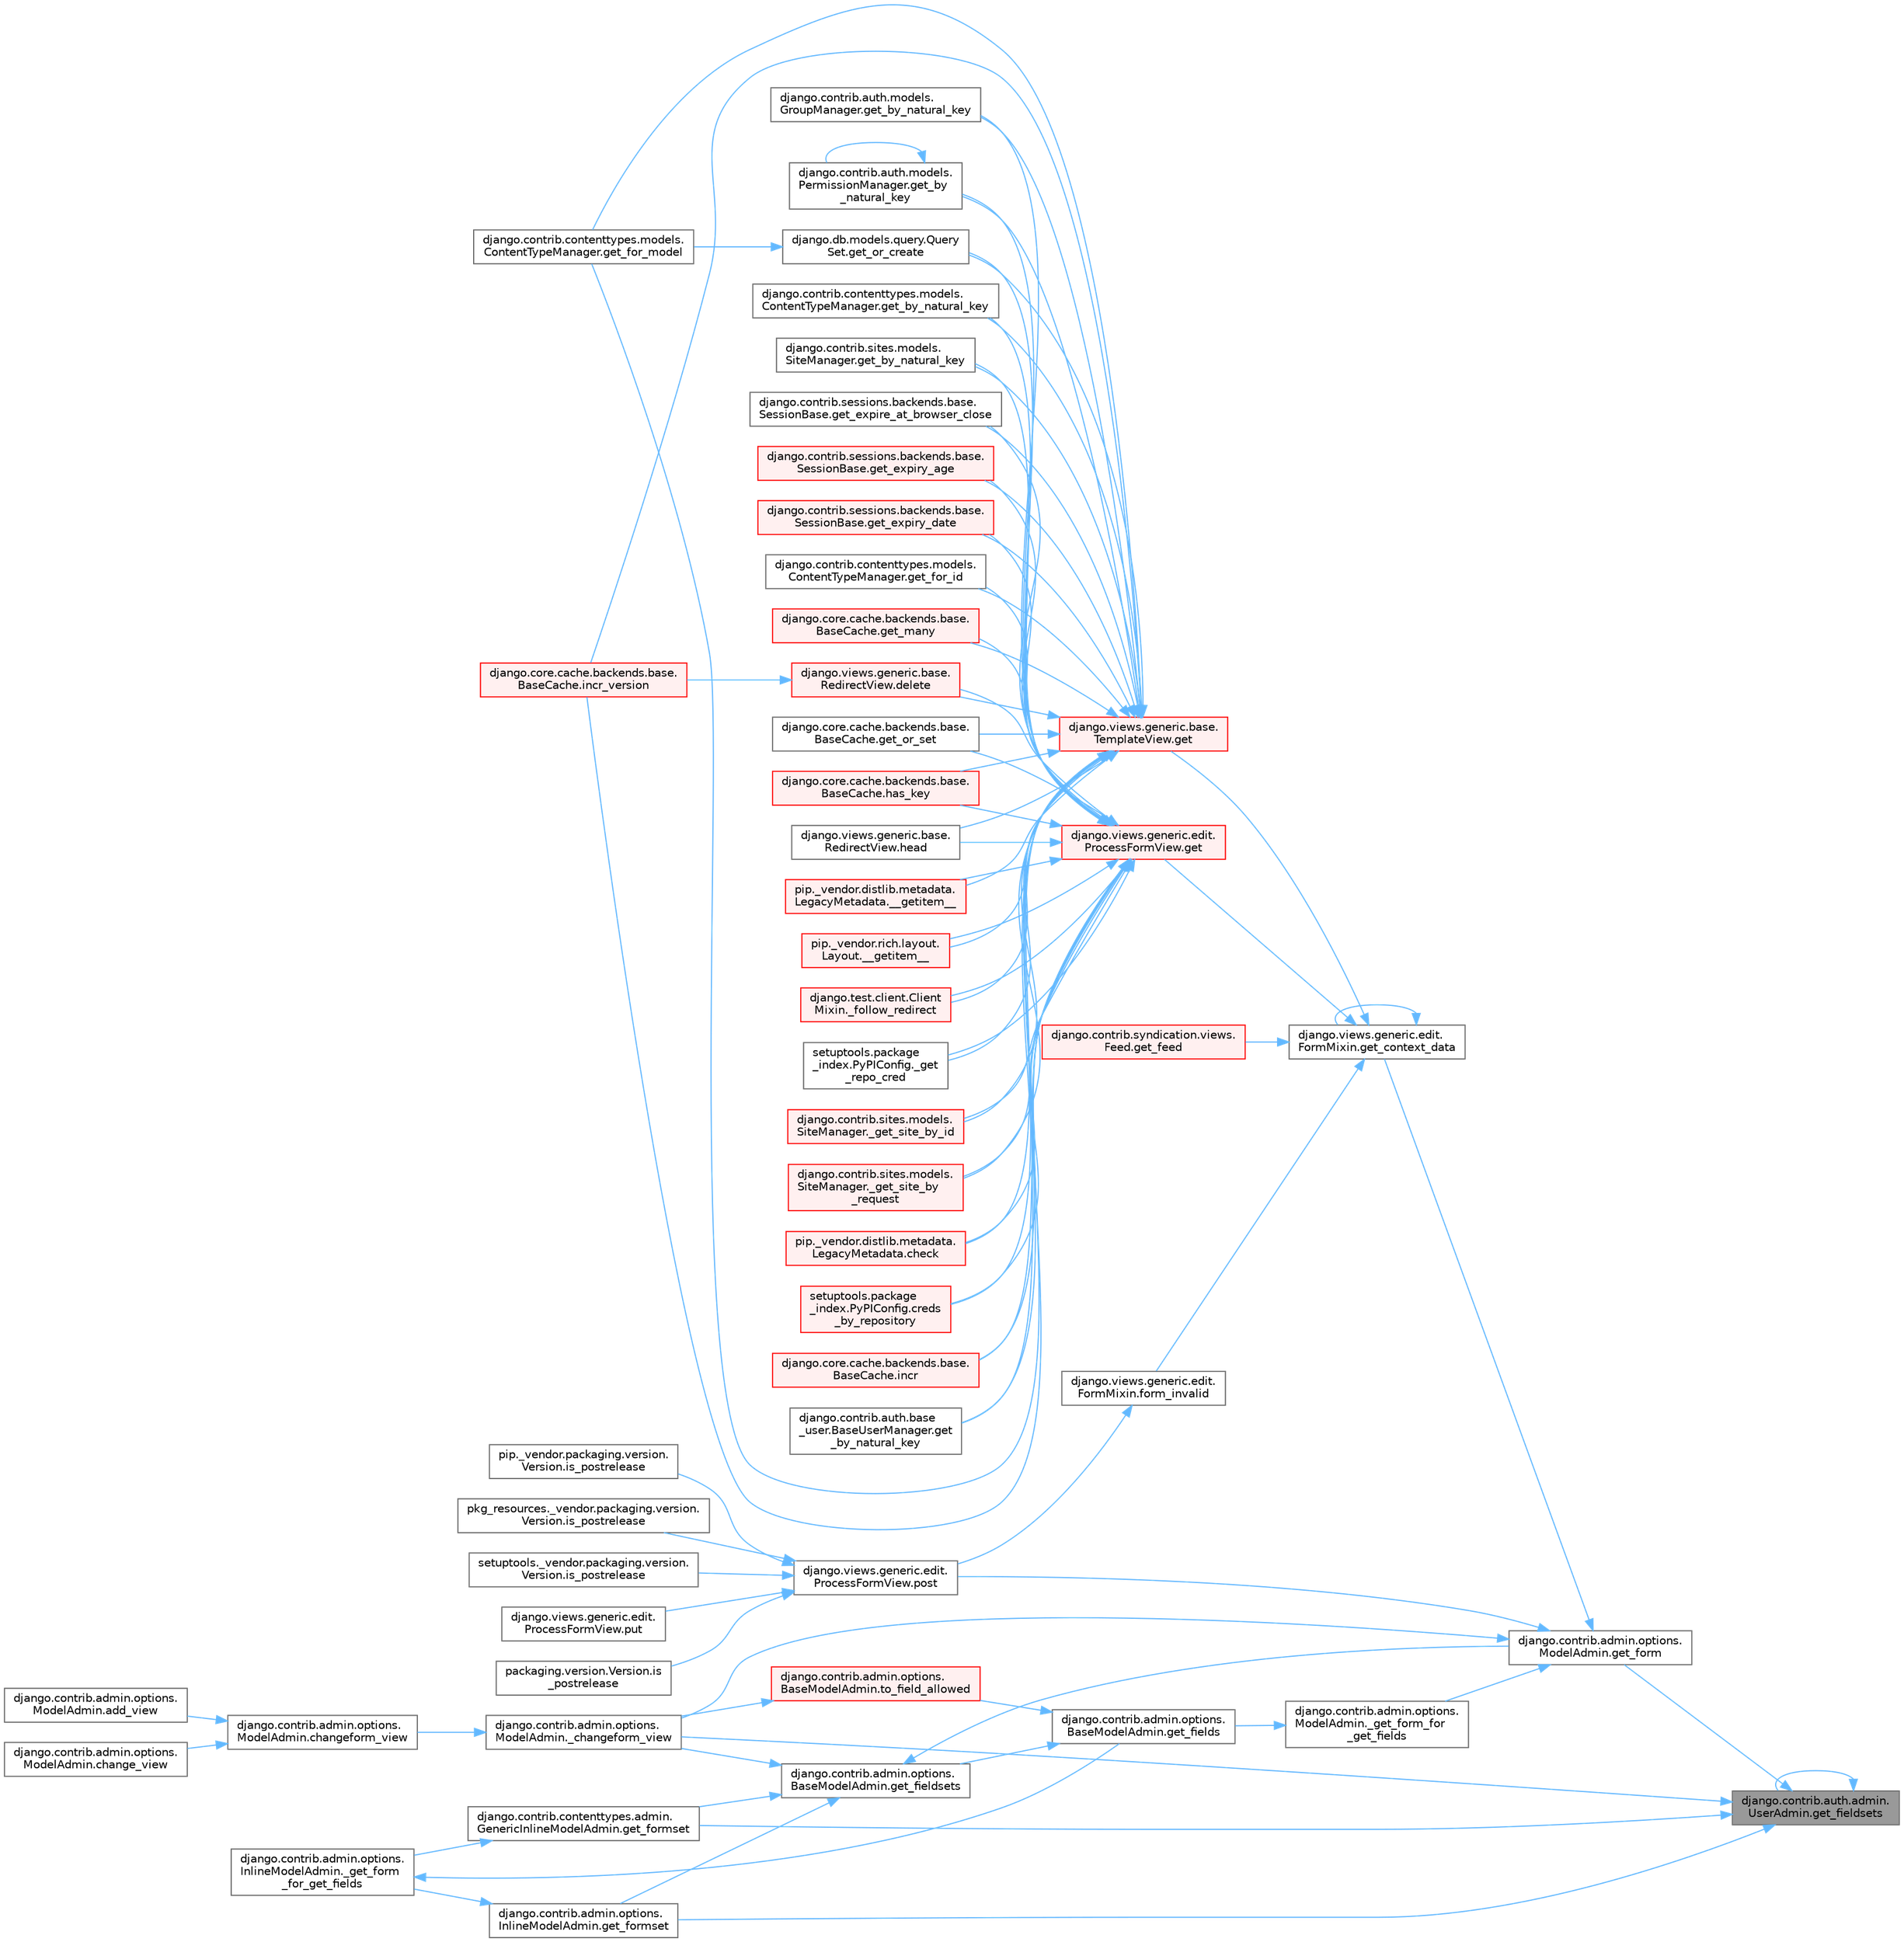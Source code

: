 digraph "django.contrib.auth.admin.UserAdmin.get_fieldsets"
{
 // LATEX_PDF_SIZE
  bgcolor="transparent";
  edge [fontname=Helvetica,fontsize=10,labelfontname=Helvetica,labelfontsize=10];
  node [fontname=Helvetica,fontsize=10,shape=box,height=0.2,width=0.4];
  rankdir="RL";
  Node1 [id="Node000001",label="django.contrib.auth.admin.\lUserAdmin.get_fieldsets",height=0.2,width=0.4,color="gray40", fillcolor="grey60", style="filled", fontcolor="black",tooltip=" "];
  Node1 -> Node2 [id="edge1_Node000001_Node000002",dir="back",color="steelblue1",style="solid",tooltip=" "];
  Node2 [id="Node000002",label="django.contrib.admin.options.\lModelAdmin._changeform_view",height=0.2,width=0.4,color="grey40", fillcolor="white", style="filled",URL="$classdjango_1_1contrib_1_1admin_1_1options_1_1_model_admin.html#a06082f9f8128d66a16cda8098c673dae",tooltip=" "];
  Node2 -> Node3 [id="edge2_Node000002_Node000003",dir="back",color="steelblue1",style="solid",tooltip=" "];
  Node3 [id="Node000003",label="django.contrib.admin.options.\lModelAdmin.changeform_view",height=0.2,width=0.4,color="grey40", fillcolor="white", style="filled",URL="$classdjango_1_1contrib_1_1admin_1_1options_1_1_model_admin.html#ac91e54453f9d73e9e12ad8dd8f138225",tooltip=" "];
  Node3 -> Node4 [id="edge3_Node000003_Node000004",dir="back",color="steelblue1",style="solid",tooltip=" "];
  Node4 [id="Node000004",label="django.contrib.admin.options.\lModelAdmin.add_view",height=0.2,width=0.4,color="grey40", fillcolor="white", style="filled",URL="$classdjango_1_1contrib_1_1admin_1_1options_1_1_model_admin.html#adaac8707f61a7e4993842f98f466edcf",tooltip=" "];
  Node3 -> Node5 [id="edge4_Node000003_Node000005",dir="back",color="steelblue1",style="solid",tooltip=" "];
  Node5 [id="Node000005",label="django.contrib.admin.options.\lModelAdmin.change_view",height=0.2,width=0.4,color="grey40", fillcolor="white", style="filled",URL="$classdjango_1_1contrib_1_1admin_1_1options_1_1_model_admin.html#a96abcd3295983666fd7978775d1c18cb",tooltip=" "];
  Node1 -> Node1 [id="edge5_Node000001_Node000001",dir="back",color="steelblue1",style="solid",tooltip=" "];
  Node1 -> Node6 [id="edge6_Node000001_Node000006",dir="back",color="steelblue1",style="solid",tooltip=" "];
  Node6 [id="Node000006",label="django.contrib.admin.options.\lModelAdmin.get_form",height=0.2,width=0.4,color="grey40", fillcolor="white", style="filled",URL="$classdjango_1_1contrib_1_1admin_1_1options_1_1_model_admin.html#a57f87fb2bbbe6d71b86dee23eff86522",tooltip=" "];
  Node6 -> Node2 [id="edge7_Node000006_Node000002",dir="back",color="steelblue1",style="solid",tooltip=" "];
  Node6 -> Node7 [id="edge8_Node000006_Node000007",dir="back",color="steelblue1",style="solid",tooltip=" "];
  Node7 [id="Node000007",label="django.contrib.admin.options.\lModelAdmin._get_form_for\l_get_fields",height=0.2,width=0.4,color="grey40", fillcolor="white", style="filled",URL="$classdjango_1_1contrib_1_1admin_1_1options_1_1_model_admin.html#a933e77f90faca22f9caf6b89abb99d94",tooltip=" "];
  Node7 -> Node8 [id="edge9_Node000007_Node000008",dir="back",color="steelblue1",style="solid",tooltip=" "];
  Node8 [id="Node000008",label="django.contrib.admin.options.\lBaseModelAdmin.get_fields",height=0.2,width=0.4,color="grey40", fillcolor="white", style="filled",URL="$classdjango_1_1contrib_1_1admin_1_1options_1_1_base_model_admin.html#afaa9b382fea65a4ff01bd97c33fe0c2c",tooltip=" "];
  Node8 -> Node9 [id="edge10_Node000008_Node000009",dir="back",color="steelblue1",style="solid",tooltip=" "];
  Node9 [id="Node000009",label="django.contrib.admin.options.\lBaseModelAdmin.get_fieldsets",height=0.2,width=0.4,color="grey40", fillcolor="white", style="filled",URL="$classdjango_1_1contrib_1_1admin_1_1options_1_1_base_model_admin.html#ad7e239e34ac459bcbe73cc0ef014249e",tooltip=" "];
  Node9 -> Node2 [id="edge11_Node000009_Node000002",dir="back",color="steelblue1",style="solid",tooltip=" "];
  Node9 -> Node6 [id="edge12_Node000009_Node000006",dir="back",color="steelblue1",style="solid",tooltip=" "];
  Node9 -> Node10 [id="edge13_Node000009_Node000010",dir="back",color="steelblue1",style="solid",tooltip=" "];
  Node10 [id="Node000010",label="django.contrib.admin.options.\lInlineModelAdmin.get_formset",height=0.2,width=0.4,color="grey40", fillcolor="white", style="filled",URL="$classdjango_1_1contrib_1_1admin_1_1options_1_1_inline_model_admin.html#a391c560136f82cf615f7b8b449ddc9cc",tooltip=" "];
  Node10 -> Node11 [id="edge14_Node000010_Node000011",dir="back",color="steelblue1",style="solid",tooltip=" "];
  Node11 [id="Node000011",label="django.contrib.admin.options.\lInlineModelAdmin._get_form\l_for_get_fields",height=0.2,width=0.4,color="grey40", fillcolor="white", style="filled",URL="$classdjango_1_1contrib_1_1admin_1_1options_1_1_inline_model_admin.html#a5d25291382a2475075ca69eb48c962d3",tooltip=" "];
  Node11 -> Node8 [id="edge15_Node000011_Node000008",dir="back",color="steelblue1",style="solid",tooltip=" "];
  Node9 -> Node12 [id="edge16_Node000009_Node000012",dir="back",color="steelblue1",style="solid",tooltip=" "];
  Node12 [id="Node000012",label="django.contrib.contenttypes.admin.\lGenericInlineModelAdmin.get_formset",height=0.2,width=0.4,color="grey40", fillcolor="white", style="filled",URL="$classdjango_1_1contrib_1_1contenttypes_1_1admin_1_1_generic_inline_model_admin.html#a5a66cc2688b838a4e851627f20e34949",tooltip=" "];
  Node12 -> Node11 [id="edge17_Node000012_Node000011",dir="back",color="steelblue1",style="solid",tooltip=" "];
  Node8 -> Node13 [id="edge18_Node000008_Node000013",dir="back",color="steelblue1",style="solid",tooltip=" "];
  Node13 [id="Node000013",label="django.contrib.admin.options.\lBaseModelAdmin.to_field_allowed",height=0.2,width=0.4,color="red", fillcolor="#FFF0F0", style="filled",URL="$classdjango_1_1contrib_1_1admin_1_1options_1_1_base_model_admin.html#a83a3da22a1f9fac4427236757d28a99a",tooltip=" "];
  Node13 -> Node2 [id="edge19_Node000013_Node000002",dir="back",color="steelblue1",style="solid",tooltip=" "];
  Node6 -> Node16 [id="edge20_Node000006_Node000016",dir="back",color="steelblue1",style="solid",tooltip=" "];
  Node16 [id="Node000016",label="django.views.generic.edit.\lFormMixin.get_context_data",height=0.2,width=0.4,color="grey40", fillcolor="white", style="filled",URL="$classdjango_1_1views_1_1generic_1_1edit_1_1_form_mixin.html#acde4b1eaeec02ebbce51ac4355653d5b",tooltip=" "];
  Node16 -> Node17 [id="edge21_Node000016_Node000017",dir="back",color="steelblue1",style="solid",tooltip=" "];
  Node17 [id="Node000017",label="django.views.generic.edit.\lFormMixin.form_invalid",height=0.2,width=0.4,color="grey40", fillcolor="white", style="filled",URL="$classdjango_1_1views_1_1generic_1_1edit_1_1_form_mixin.html#a3a9a5e20aa7819a6749c1ab36efb4936",tooltip=" "];
  Node17 -> Node18 [id="edge22_Node000017_Node000018",dir="back",color="steelblue1",style="solid",tooltip=" "];
  Node18 [id="Node000018",label="django.views.generic.edit.\lProcessFormView.post",height=0.2,width=0.4,color="grey40", fillcolor="white", style="filled",URL="$classdjango_1_1views_1_1generic_1_1edit_1_1_process_form_view.html#a6cf9ff8c9dd22e940a921672ddd1fa0e",tooltip=" "];
  Node18 -> Node19 [id="edge23_Node000018_Node000019",dir="back",color="steelblue1",style="solid",tooltip=" "];
  Node19 [id="Node000019",label="packaging.version.Version.is\l_postrelease",height=0.2,width=0.4,color="grey40", fillcolor="white", style="filled",URL="$classpackaging_1_1version_1_1_version.html#adfb53ca0004e704963c79aafdd5ac254",tooltip=" "];
  Node18 -> Node20 [id="edge24_Node000018_Node000020",dir="back",color="steelblue1",style="solid",tooltip=" "];
  Node20 [id="Node000020",label="pip._vendor.packaging.version.\lVersion.is_postrelease",height=0.2,width=0.4,color="grey40", fillcolor="white", style="filled",URL="$classpip_1_1__vendor_1_1packaging_1_1version_1_1_version.html#a13ff52f4a2a330c24d84da8669cba0f3",tooltip=" "];
  Node18 -> Node21 [id="edge25_Node000018_Node000021",dir="back",color="steelblue1",style="solid",tooltip=" "];
  Node21 [id="Node000021",label="pkg_resources._vendor.packaging.version.\lVersion.is_postrelease",height=0.2,width=0.4,color="grey40", fillcolor="white", style="filled",URL="$classpkg__resources_1_1__vendor_1_1packaging_1_1version_1_1_version.html#a3e7f7c2c0c5a5401fd6b3dc67beb8d1d",tooltip=" "];
  Node18 -> Node22 [id="edge26_Node000018_Node000022",dir="back",color="steelblue1",style="solid",tooltip=" "];
  Node22 [id="Node000022",label="setuptools._vendor.packaging.version.\lVersion.is_postrelease",height=0.2,width=0.4,color="grey40", fillcolor="white", style="filled",URL="$classsetuptools_1_1__vendor_1_1packaging_1_1version_1_1_version.html#a5647516e2057e8ec08c323424ddaab70",tooltip=" "];
  Node18 -> Node23 [id="edge27_Node000018_Node000023",dir="back",color="steelblue1",style="solid",tooltip=" "];
  Node23 [id="Node000023",label="django.views.generic.edit.\lProcessFormView.put",height=0.2,width=0.4,color="grey40", fillcolor="white", style="filled",URL="$classdjango_1_1views_1_1generic_1_1edit_1_1_process_form_view.html#aca9b521620af475d8ce7abc52d04694d",tooltip=" "];
  Node16 -> Node24 [id="edge28_Node000016_Node000024",dir="back",color="steelblue1",style="solid",tooltip=" "];
  Node24 [id="Node000024",label="django.views.generic.base.\lTemplateView.get",height=0.2,width=0.4,color="red", fillcolor="#FFF0F0", style="filled",URL="$classdjango_1_1views_1_1generic_1_1base_1_1_template_view.html#a12232ec7fd058af76ce8c7af132ef915",tooltip=" "];
  Node24 -> Node25 [id="edge29_Node000024_Node000025",dir="back",color="steelblue1",style="solid",tooltip=" "];
  Node25 [id="Node000025",label="pip._vendor.distlib.metadata.\lLegacyMetadata.__getitem__",height=0.2,width=0.4,color="red", fillcolor="#FFF0F0", style="filled",URL="$classpip_1_1__vendor_1_1distlib_1_1metadata_1_1_legacy_metadata.html#a4bbfa90e12a85ff919edb328c979731c",tooltip=" "];
  Node24 -> Node27 [id="edge30_Node000024_Node000027",dir="back",color="steelblue1",style="solid",tooltip=" "];
  Node27 [id="Node000027",label="pip._vendor.rich.layout.\lLayout.__getitem__",height=0.2,width=0.4,color="red", fillcolor="#FFF0F0", style="filled",URL="$classpip_1_1__vendor_1_1rich_1_1layout_1_1_layout.html#add0ab2d771b738c1d8f491d5fc922238",tooltip=" "];
  Node24 -> Node28 [id="edge31_Node000024_Node000028",dir="back",color="steelblue1",style="solid",tooltip=" "];
  Node28 [id="Node000028",label="django.test.client.Client\lMixin._follow_redirect",height=0.2,width=0.4,color="red", fillcolor="#FFF0F0", style="filled",URL="$classdjango_1_1test_1_1client_1_1_client_mixin.html#a8ef9c674c0e06268a84a19666287c660",tooltip=" "];
  Node24 -> Node1800 [id="edge32_Node000024_Node001800",dir="back",color="steelblue1",style="solid",tooltip=" "];
  Node1800 [id="Node001800",label="setuptools.package\l_index.PyPIConfig._get\l_repo_cred",height=0.2,width=0.4,color="grey40", fillcolor="white", style="filled",URL="$classsetuptools_1_1package__index_1_1_py_p_i_config.html#ae131b3373b6208486cc5f156eaa7265a",tooltip=" "];
  Node24 -> Node1801 [id="edge33_Node000024_Node001801",dir="back",color="steelblue1",style="solid",tooltip=" "];
  Node1801 [id="Node001801",label="django.contrib.sites.models.\lSiteManager._get_site_by_id",height=0.2,width=0.4,color="red", fillcolor="#FFF0F0", style="filled",URL="$classdjango_1_1contrib_1_1sites_1_1models_1_1_site_manager.html#aa2caa86610079c1d43d51ecd4eeffdfd",tooltip=" "];
  Node24 -> Node1803 [id="edge34_Node000024_Node001803",dir="back",color="steelblue1",style="solid",tooltip=" "];
  Node1803 [id="Node001803",label="django.contrib.sites.models.\lSiteManager._get_site_by\l_request",height=0.2,width=0.4,color="red", fillcolor="#FFF0F0", style="filled",URL="$classdjango_1_1contrib_1_1sites_1_1models_1_1_site_manager.html#afe4ac1f1603e7bc2e95bd348c30e9d81",tooltip=" "];
  Node24 -> Node1804 [id="edge35_Node000024_Node001804",dir="back",color="steelblue1",style="solid",tooltip=" "];
  Node1804 [id="Node001804",label="pip._vendor.distlib.metadata.\lLegacyMetadata.check",height=0.2,width=0.4,color="red", fillcolor="#FFF0F0", style="filled",URL="$classpip_1_1__vendor_1_1distlib_1_1metadata_1_1_legacy_metadata.html#a9f3d75961911af2473c8092d354b3d85",tooltip=" "];
  Node24 -> Node1805 [id="edge36_Node000024_Node001805",dir="back",color="steelblue1",style="solid",tooltip=" "];
  Node1805 [id="Node001805",label="setuptools.package\l_index.PyPIConfig.creds\l_by_repository",height=0.2,width=0.4,color="red", fillcolor="#FFF0F0", style="filled",URL="$classsetuptools_1_1package__index_1_1_py_p_i_config.html#a277b3e89479d171582044b5f9eb920a0",tooltip=" "];
  Node24 -> Node1807 [id="edge37_Node000024_Node001807",dir="back",color="steelblue1",style="solid",tooltip=" "];
  Node1807 [id="Node001807",label="django.views.generic.base.\lRedirectView.delete",height=0.2,width=0.4,color="red", fillcolor="#FFF0F0", style="filled",URL="$classdjango_1_1views_1_1generic_1_1base_1_1_redirect_view.html#a7060a2e85ff141d1950dd42e436fb9f1",tooltip=" "];
  Node1807 -> Node525 [id="edge38_Node001807_Node000525",dir="back",color="steelblue1",style="solid",tooltip=" "];
  Node525 [id="Node000525",label="django.core.cache.backends.base.\lBaseCache.incr_version",height=0.2,width=0.4,color="red", fillcolor="#FFF0F0", style="filled",URL="$classdjango_1_1core_1_1cache_1_1backends_1_1base_1_1_base_cache.html#a3ac7d74ffcfca67e2afee86ecf858b34",tooltip=" "];
  Node24 -> Node1808 [id="edge39_Node000024_Node001808",dir="back",color="steelblue1",style="solid",tooltip=" "];
  Node1808 [id="Node001808",label="django.contrib.auth.base\l_user.BaseUserManager.get\l_by_natural_key",height=0.2,width=0.4,color="grey40", fillcolor="white", style="filled",URL="$classdjango_1_1contrib_1_1auth_1_1base__user_1_1_base_user_manager.html#a9e0cf0e3651ecbe163d9f87b076b0bf9",tooltip=" "];
  Node24 -> Node1809 [id="edge40_Node000024_Node001809",dir="back",color="steelblue1",style="solid",tooltip=" "];
  Node1809 [id="Node001809",label="django.contrib.auth.models.\lGroupManager.get_by_natural_key",height=0.2,width=0.4,color="grey40", fillcolor="white", style="filled",URL="$classdjango_1_1contrib_1_1auth_1_1models_1_1_group_manager.html#af57a9a2ac1ef277ef6f1956f9d25293e",tooltip=" "];
  Node24 -> Node1810 [id="edge41_Node000024_Node001810",dir="back",color="steelblue1",style="solid",tooltip=" "];
  Node1810 [id="Node001810",label="django.contrib.auth.models.\lPermissionManager.get_by\l_natural_key",height=0.2,width=0.4,color="grey40", fillcolor="white", style="filled",URL="$classdjango_1_1contrib_1_1auth_1_1models_1_1_permission_manager.html#a27621698d1bd2b3a2d73dbcd84db0cc3",tooltip=" "];
  Node1810 -> Node1810 [id="edge42_Node001810_Node001810",dir="back",color="steelblue1",style="solid",tooltip=" "];
  Node24 -> Node1811 [id="edge43_Node000024_Node001811",dir="back",color="steelblue1",style="solid",tooltip=" "];
  Node1811 [id="Node001811",label="django.contrib.contenttypes.models.\lContentTypeManager.get_by_natural_key",height=0.2,width=0.4,color="grey40", fillcolor="white", style="filled",URL="$classdjango_1_1contrib_1_1contenttypes_1_1models_1_1_content_type_manager.html#aa19a7b03514cc1871e322fd5aeb2ecbe",tooltip=" "];
  Node24 -> Node1812 [id="edge44_Node000024_Node001812",dir="back",color="steelblue1",style="solid",tooltip=" "];
  Node1812 [id="Node001812",label="django.contrib.sites.models.\lSiteManager.get_by_natural_key",height=0.2,width=0.4,color="grey40", fillcolor="white", style="filled",URL="$classdjango_1_1contrib_1_1sites_1_1models_1_1_site_manager.html#aeb05076243fd13bbdb7e1fe18794269c",tooltip=" "];
  Node24 -> Node1813 [id="edge45_Node000024_Node001813",dir="back",color="steelblue1",style="solid",tooltip=" "];
  Node1813 [id="Node001813",label="django.contrib.sessions.backends.base.\lSessionBase.get_expire_at_browser_close",height=0.2,width=0.4,color="grey40", fillcolor="white", style="filled",URL="$classdjango_1_1contrib_1_1sessions_1_1backends_1_1base_1_1_session_base.html#a84c6c4afda960d505a1b2a7d3f97d75f",tooltip=" "];
  Node24 -> Node1814 [id="edge46_Node000024_Node001814",dir="back",color="steelblue1",style="solid",tooltip=" "];
  Node1814 [id="Node001814",label="django.contrib.sessions.backends.base.\lSessionBase.get_expiry_age",height=0.2,width=0.4,color="red", fillcolor="#FFF0F0", style="filled",URL="$classdjango_1_1contrib_1_1sessions_1_1backends_1_1base_1_1_session_base.html#af853871a0f2af33b0fd38d04e9296e01",tooltip=" "];
  Node24 -> Node1815 [id="edge47_Node000024_Node001815",dir="back",color="steelblue1",style="solid",tooltip=" "];
  Node1815 [id="Node001815",label="django.contrib.sessions.backends.base.\lSessionBase.get_expiry_date",height=0.2,width=0.4,color="red", fillcolor="#FFF0F0", style="filled",URL="$classdjango_1_1contrib_1_1sessions_1_1backends_1_1base_1_1_session_base.html#af87a5a48ca86a64f795e97f3529df849",tooltip=" "];
  Node24 -> Node1817 [id="edge48_Node000024_Node001817",dir="back",color="steelblue1",style="solid",tooltip=" "];
  Node1817 [id="Node001817",label="django.contrib.contenttypes.models.\lContentTypeManager.get_for_id",height=0.2,width=0.4,color="grey40", fillcolor="white", style="filled",URL="$classdjango_1_1contrib_1_1contenttypes_1_1models_1_1_content_type_manager.html#a4f41aa06163cf8140d954a9d9ac0e99f",tooltip=" "];
  Node24 -> Node695 [id="edge49_Node000024_Node000695",dir="back",color="steelblue1",style="solid",tooltip=" "];
  Node695 [id="Node000695",label="django.contrib.contenttypes.models.\lContentTypeManager.get_for_model",height=0.2,width=0.4,color="grey40", fillcolor="white", style="filled",URL="$classdjango_1_1contrib_1_1contenttypes_1_1models_1_1_content_type_manager.html#a1b89bc07df6111e44f749d556f96a414",tooltip=" "];
  Node24 -> Node1818 [id="edge50_Node000024_Node001818",dir="back",color="steelblue1",style="solid",tooltip=" "];
  Node1818 [id="Node001818",label="django.core.cache.backends.base.\lBaseCache.get_many",height=0.2,width=0.4,color="red", fillcolor="#FFF0F0", style="filled",URL="$classdjango_1_1core_1_1cache_1_1backends_1_1base_1_1_base_cache.html#a1d156ab9ced75cecfa673cbee3ac9053",tooltip=" "];
  Node24 -> Node694 [id="edge51_Node000024_Node000694",dir="back",color="steelblue1",style="solid",tooltip=" "];
  Node694 [id="Node000694",label="django.db.models.query.Query\lSet.get_or_create",height=0.2,width=0.4,color="grey40", fillcolor="white", style="filled",URL="$classdjango_1_1db_1_1models_1_1query_1_1_query_set.html#a0f727927ec4d1b9f3087b831cc911c59",tooltip=" "];
  Node694 -> Node695 [id="edge52_Node000694_Node000695",dir="back",color="steelblue1",style="solid",tooltip=" "];
  Node24 -> Node710 [id="edge53_Node000024_Node000710",dir="back",color="steelblue1",style="solid",tooltip=" "];
  Node710 [id="Node000710",label="django.core.cache.backends.base.\lBaseCache.get_or_set",height=0.2,width=0.4,color="grey40", fillcolor="white", style="filled",URL="$classdjango_1_1core_1_1cache_1_1backends_1_1base_1_1_base_cache.html#ac478d532b4c2b74987f49ff8291e5343",tooltip=" "];
  Node24 -> Node1820 [id="edge54_Node000024_Node001820",dir="back",color="steelblue1",style="solid",tooltip=" "];
  Node1820 [id="Node001820",label="django.core.cache.backends.base.\lBaseCache.has_key",height=0.2,width=0.4,color="red", fillcolor="#FFF0F0", style="filled",URL="$classdjango_1_1core_1_1cache_1_1backends_1_1base_1_1_base_cache.html#a2d06a56d17661d63648e1ec13ae93d3b",tooltip=" "];
  Node24 -> Node1822 [id="edge55_Node000024_Node001822",dir="back",color="steelblue1",style="solid",tooltip=" "];
  Node1822 [id="Node001822",label="django.views.generic.base.\lRedirectView.head",height=0.2,width=0.4,color="grey40", fillcolor="white", style="filled",URL="$classdjango_1_1views_1_1generic_1_1base_1_1_redirect_view.html#a34f0a0a5fb94f117f4752789a8db216a",tooltip=" "];
  Node24 -> Node747 [id="edge56_Node000024_Node000747",dir="back",color="steelblue1",style="solid",tooltip=" "];
  Node747 [id="Node000747",label="django.core.cache.backends.base.\lBaseCache.incr",height=0.2,width=0.4,color="red", fillcolor="#FFF0F0", style="filled",URL="$classdjango_1_1core_1_1cache_1_1backends_1_1base_1_1_base_cache.html#ab502f06a18e16d3d1495fdf1dca28831",tooltip=" "];
  Node24 -> Node525 [id="edge57_Node000024_Node000525",dir="back",color="steelblue1",style="solid",tooltip=" "];
  Node16 -> Node2638 [id="edge58_Node000016_Node002638",dir="back",color="steelblue1",style="solid",tooltip=" "];
  Node2638 [id="Node002638",label="django.views.generic.edit.\lProcessFormView.get",height=0.2,width=0.4,color="red", fillcolor="#FFF0F0", style="filled",URL="$classdjango_1_1views_1_1generic_1_1edit_1_1_process_form_view.html#af7def109918828469fd90c209d775e40",tooltip=" "];
  Node2638 -> Node25 [id="edge59_Node002638_Node000025",dir="back",color="steelblue1",style="solid",tooltip=" "];
  Node2638 -> Node27 [id="edge60_Node002638_Node000027",dir="back",color="steelblue1",style="solid",tooltip=" "];
  Node2638 -> Node28 [id="edge61_Node002638_Node000028",dir="back",color="steelblue1",style="solid",tooltip=" "];
  Node2638 -> Node1800 [id="edge62_Node002638_Node001800",dir="back",color="steelblue1",style="solid",tooltip=" "];
  Node2638 -> Node1801 [id="edge63_Node002638_Node001801",dir="back",color="steelblue1",style="solid",tooltip=" "];
  Node2638 -> Node1803 [id="edge64_Node002638_Node001803",dir="back",color="steelblue1",style="solid",tooltip=" "];
  Node2638 -> Node1804 [id="edge65_Node002638_Node001804",dir="back",color="steelblue1",style="solid",tooltip=" "];
  Node2638 -> Node1805 [id="edge66_Node002638_Node001805",dir="back",color="steelblue1",style="solid",tooltip=" "];
  Node2638 -> Node1807 [id="edge67_Node002638_Node001807",dir="back",color="steelblue1",style="solid",tooltip=" "];
  Node2638 -> Node1808 [id="edge68_Node002638_Node001808",dir="back",color="steelblue1",style="solid",tooltip=" "];
  Node2638 -> Node1809 [id="edge69_Node002638_Node001809",dir="back",color="steelblue1",style="solid",tooltip=" "];
  Node2638 -> Node1810 [id="edge70_Node002638_Node001810",dir="back",color="steelblue1",style="solid",tooltip=" "];
  Node2638 -> Node1811 [id="edge71_Node002638_Node001811",dir="back",color="steelblue1",style="solid",tooltip=" "];
  Node2638 -> Node1812 [id="edge72_Node002638_Node001812",dir="back",color="steelblue1",style="solid",tooltip=" "];
  Node2638 -> Node1813 [id="edge73_Node002638_Node001813",dir="back",color="steelblue1",style="solid",tooltip=" "];
  Node2638 -> Node1814 [id="edge74_Node002638_Node001814",dir="back",color="steelblue1",style="solid",tooltip=" "];
  Node2638 -> Node1815 [id="edge75_Node002638_Node001815",dir="back",color="steelblue1",style="solid",tooltip=" "];
  Node2638 -> Node1817 [id="edge76_Node002638_Node001817",dir="back",color="steelblue1",style="solid",tooltip=" "];
  Node2638 -> Node695 [id="edge77_Node002638_Node000695",dir="back",color="steelblue1",style="solid",tooltip=" "];
  Node2638 -> Node1818 [id="edge78_Node002638_Node001818",dir="back",color="steelblue1",style="solid",tooltip=" "];
  Node2638 -> Node694 [id="edge79_Node002638_Node000694",dir="back",color="steelblue1",style="solid",tooltip=" "];
  Node2638 -> Node710 [id="edge80_Node002638_Node000710",dir="back",color="steelblue1",style="solid",tooltip=" "];
  Node2638 -> Node1820 [id="edge81_Node002638_Node001820",dir="back",color="steelblue1",style="solid",tooltip=" "];
  Node2638 -> Node1822 [id="edge82_Node002638_Node001822",dir="back",color="steelblue1",style="solid",tooltip=" "];
  Node2638 -> Node747 [id="edge83_Node002638_Node000747",dir="back",color="steelblue1",style="solid",tooltip=" "];
  Node2638 -> Node525 [id="edge84_Node002638_Node000525",dir="back",color="steelblue1",style="solid",tooltip=" "];
  Node16 -> Node16 [id="edge85_Node000016_Node000016",dir="back",color="steelblue1",style="solid",tooltip=" "];
  Node16 -> Node3091 [id="edge86_Node000016_Node003091",dir="back",color="steelblue1",style="solid",tooltip=" "];
  Node3091 [id="Node003091",label="django.contrib.syndication.views.\lFeed.get_feed",height=0.2,width=0.4,color="red", fillcolor="#FFF0F0", style="filled",URL="$classdjango_1_1contrib_1_1syndication_1_1views_1_1_feed.html#a22e9036857876e13966fd7f846ae909d",tooltip=" "];
  Node6 -> Node18 [id="edge87_Node000006_Node000018",dir="back",color="steelblue1",style="solid",tooltip=" "];
  Node1 -> Node10 [id="edge88_Node000001_Node000010",dir="back",color="steelblue1",style="solid",tooltip=" "];
  Node1 -> Node12 [id="edge89_Node000001_Node000012",dir="back",color="steelblue1",style="solid",tooltip=" "];
}
